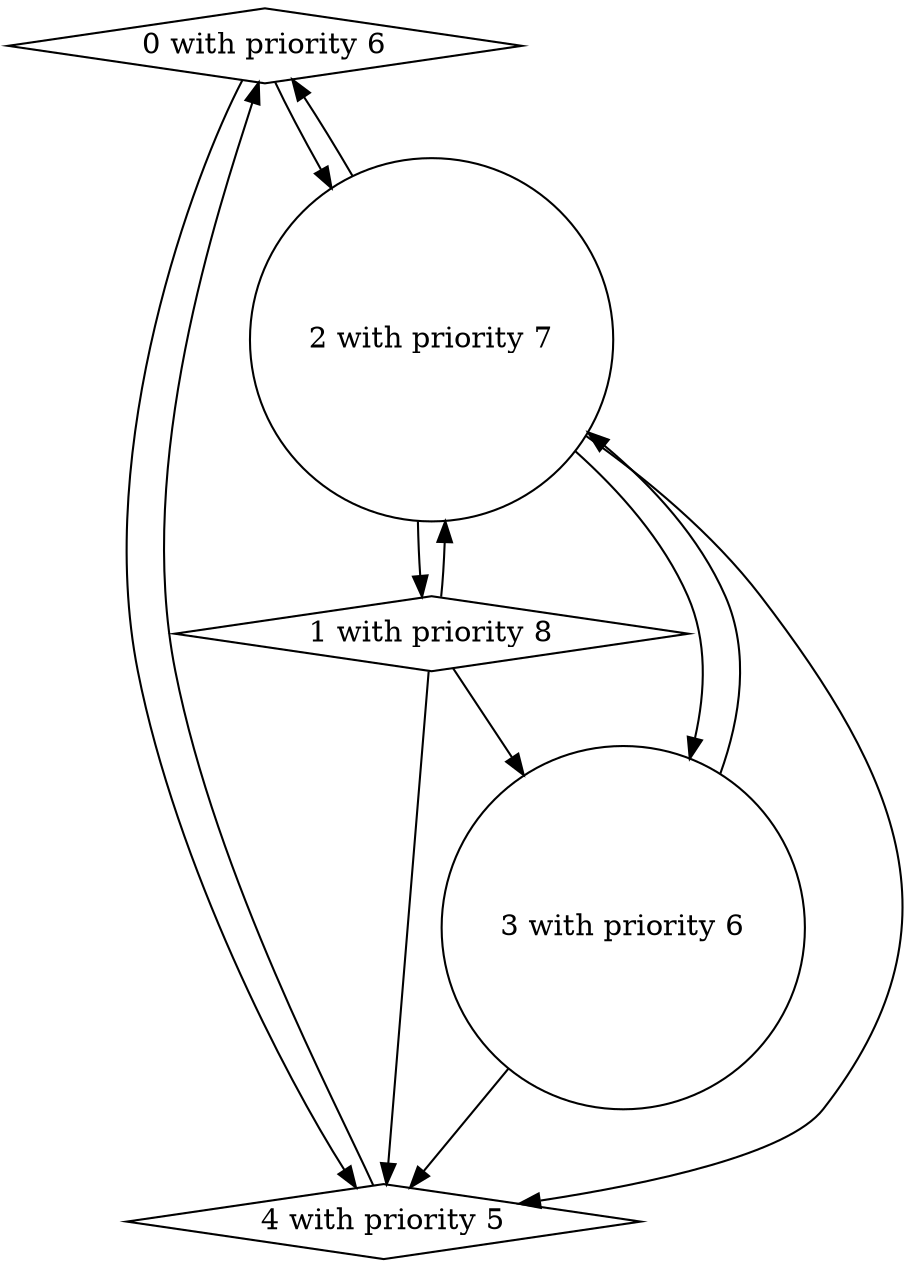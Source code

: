 digraph {
//graph [rankdir=LR]
0 [shape=diamond, label="0 with priority 6"]
4 [shape=diamond, label="4 with priority 5"]
1 [shape=diamond, label="1 with priority 8"]
3 [shape=circle, label="3 with priority 6"]
2 [shape=circle, label="2 with priority 7"]
0 -> 4;
0 -> 2;
4 -> 0;
1 -> 2;
1 -> 4;
1 -> 3;
3 -> 4;
3 -> 2;
2 -> 3;
2 -> 1;
2 -> 0;
2 -> 4;
}